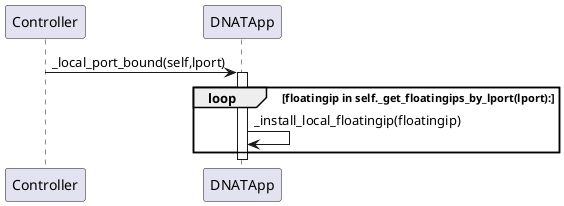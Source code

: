 
@startuml logical port bound
Controller->DNATApp:_local_port_bound(self,lport)
activate DNATApp
loop floatingip in self._get_floatingips_by_lport(lport):
    DNATApp->DNATApp:_install_local_floatingip(floatingip)
end
deactivate
@enduml
